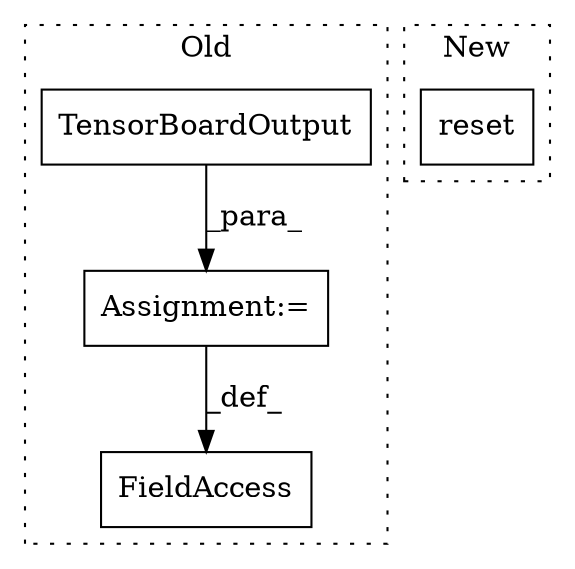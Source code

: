 digraph G {
subgraph cluster0 {
1 [label="TensorBoardOutput" a="32" s="619" l="19" shape="box"];
3 [label="FieldAccess" a="22" s="587" l="6" shape="box"];
4 [label="Assignment:=" a="7" s="618" l="1" shape="box"];
label = "Old";
style="dotted";
}
subgraph cluster1 {
2 [label="reset" a="32" s="549" l="7" shape="box"];
label = "New";
style="dotted";
}
1 -> 4 [label="_para_"];
4 -> 3 [label="_def_"];
}